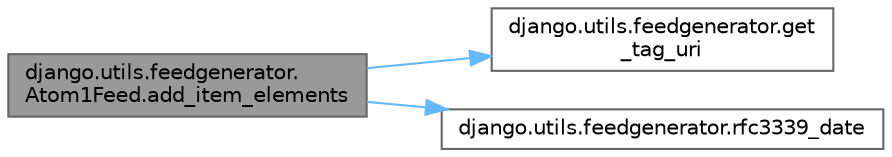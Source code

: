 digraph "django.utils.feedgenerator.Atom1Feed.add_item_elements"
{
 // LATEX_PDF_SIZE
  bgcolor="transparent";
  edge [fontname=Helvetica,fontsize=10,labelfontname=Helvetica,labelfontsize=10];
  node [fontname=Helvetica,fontsize=10,shape=box,height=0.2,width=0.4];
  rankdir="LR";
  Node1 [id="Node000001",label="django.utils.feedgenerator.\lAtom1Feed.add_item_elements",height=0.2,width=0.4,color="gray40", fillcolor="grey60", style="filled", fontcolor="black",tooltip=" "];
  Node1 -> Node2 [id="edge1_Node000001_Node000002",color="steelblue1",style="solid",tooltip=" "];
  Node2 [id="Node000002",label="django.utils.feedgenerator.get\l_tag_uri",height=0.2,width=0.4,color="grey40", fillcolor="white", style="filled",URL="$namespacedjango_1_1utils_1_1feedgenerator.html#afc36c7b9455b7f307267a62136721605",tooltip=" "];
  Node1 -> Node3 [id="edge2_Node000001_Node000003",color="steelblue1",style="solid",tooltip=" "];
  Node3 [id="Node000003",label="django.utils.feedgenerator.rfc3339_date",height=0.2,width=0.4,color="grey40", fillcolor="white", style="filled",URL="$namespacedjango_1_1utils_1_1feedgenerator.html#a7a1a869c163fa0c62b8d3f303b4ecabd",tooltip=" "];
}
